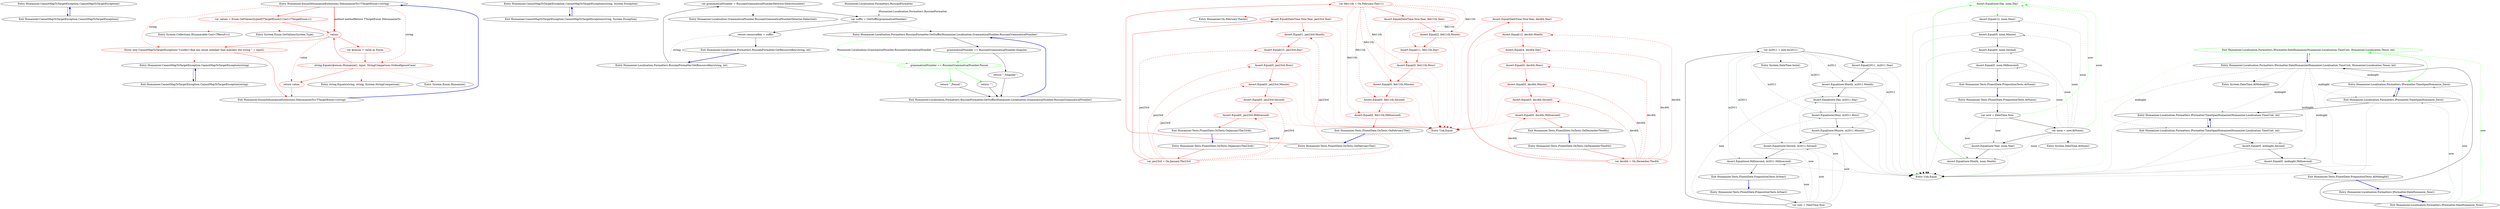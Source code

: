 digraph  {
m0_13 [label="Entry Humanizer.CannotMapToTargetException.CannotMapToTargetException()", span="36-36", cluster="Humanizer.CannotMapToTargetException.CannotMapToTargetException()", file="EnumDehumanizeExtensions.cs"];
m0_14 [label="Exit Humanizer.CannotMapToTargetException.CannotMapToTargetException()", span="36-36", cluster="Humanizer.CannotMapToTargetException.CannotMapToTargetException()", file="EnumDehumanizeExtensions.cs"];
m0_0 [label="Entry Humanizer.EnumDehumanizeExtensions.DehumanizeTo<TTargetEnum>(string)", span="15-15", cluster="Humanizer.EnumDehumanizeExtensions.DehumanizeTo<TTargetEnum>(string)", file="EnumDehumanizeExtensions.cs"];
m0_1 [label="var values = Enum.GetValues(typeof(TTargetEnum)).Cast<TTargetEnum>()", span="18-18", cluster="Humanizer.EnumDehumanizeExtensions.DehumanizeTo<TTargetEnum>(string)", color=red, community=0, file="EnumDehumanizeExtensions.cs"];
m0_4 [label="string.Equals(@enum.Humanize(), input, StringComparison.OrdinalIgnoreCase)", span="23-23", cluster="Humanizer.EnumDehumanizeExtensions.DehumanizeTo<TTargetEnum>(string)", color=red, community=0, file="EnumDehumanizeExtensions.cs"];
m0_6 [label="throw new CannotMapToTargetException(''Couldn't find any enum member that matches the string '' + input);", span="27-27", cluster="Humanizer.EnumDehumanizeExtensions.DehumanizeTo<TTargetEnum>(string)", color=red, community=0, file="EnumDehumanizeExtensions.cs"];
m0_2 [label=values, span="20-20", cluster="Humanizer.EnumDehumanizeExtensions.DehumanizeTo<TTargetEnum>(string)", color=red, community=0, file="EnumDehumanizeExtensions.cs"];
m0_3 [label="var @enum = value as Enum", span="22-22", cluster="Humanizer.EnumDehumanizeExtensions.DehumanizeTo<TTargetEnum>(string)", color=red, community=0, file="EnumDehumanizeExtensions.cs"];
m0_5 [label="return value;", span="24-24", cluster="Humanizer.EnumDehumanizeExtensions.DehumanizeTo<TTargetEnum>(string)", color=red, community=0, file="EnumDehumanizeExtensions.cs"];
m0_7 [label="Exit Humanizer.EnumDehumanizeExtensions.DehumanizeTo<TTargetEnum>(string)", span="15-15", cluster="Humanizer.EnumDehumanizeExtensions.DehumanizeTo<TTargetEnum>(string)", file="EnumDehumanizeExtensions.cs"];
m0_16 [label="Entry Humanizer.CannotMapToTargetException.CannotMapToTargetException(string, System.Exception)", span="45-45", cluster="Humanizer.CannotMapToTargetException.CannotMapToTargetException(string, System.Exception)", file="EnumDehumanizeExtensions.cs"];
m0_17 [label="Exit Humanizer.CannotMapToTargetException.CannotMapToTargetException(string, System.Exception)", span="45-45", cluster="Humanizer.CannotMapToTargetException.CannotMapToTargetException(string, System.Exception)", file="EnumDehumanizeExtensions.cs"];
m0_8 [label="Entry System.Enum.GetValues(System.Type)", span="0-0", cluster="System.Enum.GetValues(System.Type)", file="EnumDehumanizeExtensions.cs"];
m0_9 [label="Entry System.Collections.IEnumerable.Cast<TResult>()", span="0-0", cluster="System.Collections.IEnumerable.Cast<TResult>()", file="EnumDehumanizeExtensions.cs"];
m0_10 [label="Entry System.Enum.Humanize()", span="15-15", cluster="System.Enum.Humanize()", file="EnumDehumanizeExtensions.cs"];
m0_12 [label="Entry Humanizer.CannotMapToTargetException.CannotMapToTargetException(string)", span="40-40", cluster="Humanizer.CannotMapToTargetException.CannotMapToTargetException(string)", file="EnumDehumanizeExtensions.cs"];
m0_15 [label="Exit Humanizer.CannotMapToTargetException.CannotMapToTargetException(string)", span="40-40", cluster="Humanizer.CannotMapToTargetException.CannotMapToTargetException(string)", file="EnumDehumanizeExtensions.cs"];
m0_11 [label="Entry string.Equals(string, string, System.StringComparison)", span="0-0", cluster="string.Equals(string, string, System.StringComparison)", file="EnumDehumanizeExtensions.cs"];
m1_7 [label="Entry Humanizer.Localisation.GrammaticalNumber.RussianGrammaticalNumberDetector.Detect(int)", span="4-4", cluster="Humanizer.Localisation.GrammaticalNumber.RussianGrammaticalNumberDetector.Detect(int)", file="InTests.cs"];
m1_2 [label="Entry Humanizer.Localisation.Formatters.RussianFormatter.GetResourceKey(string, int)", span="11-11", cluster="Humanizer.Localisation.Formatters.RussianFormatter.GetResourceKey(string, int)", file="InTests.cs"];
m1_4 [label="var suffix = GetSuffix(grammaticalNumber)", span="14-14", cluster="Humanizer.Localisation.Formatters.RussianFormatter.GetResourceKey(string, int)", file="InTests.cs"];
m1_3 [label="var grammaticalNumber = RussianGrammaticalNumberDetector.Detect(number)", span="13-13", cluster="Humanizer.Localisation.Formatters.RussianFormatter.GetResourceKey(string, int)", file="InTests.cs"];
m1_5 [label="return resourceKey + suffix;", span="15-15", cluster="Humanizer.Localisation.Formatters.RussianFormatter.GetResourceKey(string, int)", file="InTests.cs"];
m1_6 [label="Exit Humanizer.Localisation.Formatters.RussianFormatter.GetResourceKey(string, int)", span="11-11", cluster="Humanizer.Localisation.Formatters.RussianFormatter.GetResourceKey(string, int)", file="InTests.cs"];
m1_8 [label="Entry Humanizer.Localisation.Formatters.RussianFormatter.GetSuffix(Humanizer.Localisation.GrammaticalNumber.RussianGrammaticalNumber)", span="18-18", cluster="Humanizer.Localisation.Formatters.RussianFormatter.GetSuffix(Humanizer.Localisation.GrammaticalNumber.RussianGrammaticalNumber)", file="InTests.cs"];
m1_11 [label="grammaticalNumber == RussianGrammaticalNumber.Paucal", span="22-22", cluster="Humanizer.Localisation.Formatters.RussianFormatter.GetSuffix(Humanizer.Localisation.GrammaticalNumber.RussianGrammaticalNumber)", color=green, community=0, file="InTests.cs"];
m1_9 [label="grammaticalNumber == RussianGrammaticalNumber.Singular", span="20-20", cluster="Humanizer.Localisation.Formatters.RussianFormatter.GetSuffix(Humanizer.Localisation.GrammaticalNumber.RussianGrammaticalNumber)", file="InTests.cs"];
m1_12 [label="return ''_Paucal'';", span="23-23", cluster="Humanizer.Localisation.Formatters.RussianFormatter.GetSuffix(Humanizer.Localisation.GrammaticalNumber.RussianGrammaticalNumber)", file="InTests.cs"];
m1_13 [label="return '''';", span="24-24", cluster="Humanizer.Localisation.Formatters.RussianFormatter.GetSuffix(Humanizer.Localisation.GrammaticalNumber.RussianGrammaticalNumber)", file="InTests.cs"];
m1_10 [label="return ''_Singular'';", span="21-21", cluster="Humanizer.Localisation.Formatters.RussianFormatter.GetSuffix(Humanizer.Localisation.GrammaticalNumber.RussianGrammaticalNumber)", file="InTests.cs"];
m1_14 [label="Exit Humanizer.Localisation.Formatters.RussianFormatter.GetSuffix(Humanizer.Localisation.GrammaticalNumber.RussianGrammaticalNumber)", span="18-18", cluster="Humanizer.Localisation.Formatters.RussianFormatter.GetSuffix(Humanizer.Localisation.GrammaticalNumber.RussianGrammaticalNumber)", file="InTests.cs"];
m1_15 [label="Humanizer.Localisation.Formatters.RussianFormatter", span="", file="InTests.cs"];
m4_31 [label="Entry Humanizer.On.February.The(int)", span="280-280", cluster="Humanizer.On.February.The(int)", file="OnTests.cs"];
m4_10 [label="Entry Unk.Equal", span="", cluster="Unk.Equal", file="OnTests.cs"];
m4_0 [label="Entry Humanizer.Tests.FluentDate.OnTests.OnJanuaryThe23rd()", span="8-8", cluster="Humanizer.Tests.FluentDate.OnTests.OnJanuaryThe23rd()", file="OnTests.cs"];
m4_1 [label="var jan23rd = On.January.The23rd", span="10-10", cluster="Humanizer.Tests.FluentDate.OnTests.OnJanuaryThe23rd()", color=red, community=0, file="OnTests.cs"];
m4_2 [label="Assert.Equal(DateTime.Now.Year, jan23rd.Year)", span="11-11", cluster="Humanizer.Tests.FluentDate.OnTests.OnJanuaryThe23rd()", color=red, community=0, file="OnTests.cs"];
m4_3 [label="Assert.Equal(1, jan23rd.Month)", span="12-12", cluster="Humanizer.Tests.FluentDate.OnTests.OnJanuaryThe23rd()", color=red, community=0, file="OnTests.cs"];
m4_4 [label="Assert.Equal(23, jan23rd.Day)", span="13-13", cluster="Humanizer.Tests.FluentDate.OnTests.OnJanuaryThe23rd()", color=red, community=0, file="OnTests.cs"];
m4_5 [label="Assert.Equal(0, jan23rd.Hour)", span="14-14", cluster="Humanizer.Tests.FluentDate.OnTests.OnJanuaryThe23rd()", color=red, community=0, file="OnTests.cs"];
m4_6 [label="Assert.Equal(0, jan23rd.Minute)", span="15-15", cluster="Humanizer.Tests.FluentDate.OnTests.OnJanuaryThe23rd()", color=red, community=0, file="OnTests.cs"];
m4_7 [label="Assert.Equal(0, jan23rd.Second)", span="16-16", cluster="Humanizer.Tests.FluentDate.OnTests.OnJanuaryThe23rd()", color=red, community=0, file="OnTests.cs"];
m4_8 [label="Assert.Equal(0, jan23rd.Millisecond)", span="17-17", cluster="Humanizer.Tests.FluentDate.OnTests.OnJanuaryThe23rd()", color=red, community=0, file="OnTests.cs"];
m4_9 [label="Exit Humanizer.Tests.FluentDate.OnTests.OnJanuaryThe23rd()", span="8-8", cluster="Humanizer.Tests.FluentDate.OnTests.OnJanuaryThe23rd()", file="OnTests.cs"];
m4_11 [label="Entry Humanizer.Tests.FluentDate.OnTests.OnDecemberThe4th()", span="21-21", cluster="Humanizer.Tests.FluentDate.OnTests.OnDecemberThe4th()", file="OnTests.cs"];
m4_12 [label="var dec4th = On.December.The4th", span="23-23", cluster="Humanizer.Tests.FluentDate.OnTests.OnDecemberThe4th()", color=red, community=0, file="OnTests.cs"];
m4_13 [label="Assert.Equal(DateTime.Now.Year, dec4th.Year)", span="24-24", cluster="Humanizer.Tests.FluentDate.OnTests.OnDecemberThe4th()", color=red, community=0, file="OnTests.cs"];
m4_14 [label="Assert.Equal(12, dec4th.Month)", span="25-25", cluster="Humanizer.Tests.FluentDate.OnTests.OnDecemberThe4th()", color=red, community=0, file="OnTests.cs"];
m4_15 [label="Assert.Equal(4, dec4th.Day)", span="26-26", cluster="Humanizer.Tests.FluentDate.OnTests.OnDecemberThe4th()", color=red, community=0, file="OnTests.cs"];
m4_16 [label="Assert.Equal(0, dec4th.Hour)", span="27-27", cluster="Humanizer.Tests.FluentDate.OnTests.OnDecemberThe4th()", color=red, community=0, file="OnTests.cs"];
m4_17 [label="Assert.Equal(0, dec4th.Minute)", span="28-28", cluster="Humanizer.Tests.FluentDate.OnTests.OnDecemberThe4th()", color=red, community=0, file="OnTests.cs"];
m4_18 [label="Assert.Equal(0, dec4th.Second)", span="29-29", cluster="Humanizer.Tests.FluentDate.OnTests.OnDecemberThe4th()", color=red, community=0, file="OnTests.cs"];
m4_19 [label="Assert.Equal(0, dec4th.Millisecond)", span="30-30", cluster="Humanizer.Tests.FluentDate.OnTests.OnDecemberThe4th()", color=red, community=0, file="OnTests.cs"];
m4_20 [label="Exit Humanizer.Tests.FluentDate.OnTests.OnDecemberThe4th()", span="21-21", cluster="Humanizer.Tests.FluentDate.OnTests.OnDecemberThe4th()", file="OnTests.cs"];
m4_21 [label="Entry Humanizer.Tests.FluentDate.OnTests.OnFebruaryThe()", span="34-34", cluster="Humanizer.Tests.FluentDate.OnTests.OnFebruaryThe()", file="OnTests.cs"];
m4_22 [label="var feb11th = On.February.The(11)", span="36-36", cluster="Humanizer.Tests.FluentDate.OnTests.OnFebruaryThe()", color=red, community=0, file="OnTests.cs"];
m4_23 [label="Assert.Equal(DateTime.Now.Year, feb11th.Year)", span="37-37", cluster="Humanizer.Tests.FluentDate.OnTests.OnFebruaryThe()", color=red, community=0, file="OnTests.cs"];
m4_24 [label="Assert.Equal(2, feb11th.Month)", span="38-38", cluster="Humanizer.Tests.FluentDate.OnTests.OnFebruaryThe()", color=red, community=0, file="OnTests.cs"];
m4_25 [label="Assert.Equal(11, feb11th.Day)", span="39-39", cluster="Humanizer.Tests.FluentDate.OnTests.OnFebruaryThe()", color=red, community=0, file="OnTests.cs"];
m4_26 [label="Assert.Equal(0, feb11th.Hour)", span="40-40", cluster="Humanizer.Tests.FluentDate.OnTests.OnFebruaryThe()", color=red, community=0, file="OnTests.cs"];
m4_27 [label="Assert.Equal(0, feb11th.Minute)", span="41-41", cluster="Humanizer.Tests.FluentDate.OnTests.OnFebruaryThe()", color=red, community=0, file="OnTests.cs"];
m4_28 [label="Assert.Equal(0, feb11th.Second)", span="42-42", cluster="Humanizer.Tests.FluentDate.OnTests.OnFebruaryThe()", color=red, community=0, file="OnTests.cs"];
m4_29 [label="Assert.Equal(0, feb11th.Millisecond)", span="43-43", cluster="Humanizer.Tests.FluentDate.OnTests.OnFebruaryThe()", color=red, community=0, file="OnTests.cs"];
m4_30 [label="Exit Humanizer.Tests.FluentDate.OnTests.OnFebruaryThe()", span="34-34", cluster="Humanizer.Tests.FluentDate.OnTests.OnFebruaryThe()", file="OnTests.cs"];
m5_36 [label="Entry System.DateTime.In(int)", span="36-36", cluster="System.DateTime.In(int)", file="PrepositionTests.cs"];
m5_25 [label="Entry Humanizer.Tests.FluentDate.PrepositionTests.InYear()", span="36-36", cluster="Humanizer.Tests.FluentDate.PrepositionTests.InYear()", file="PrepositionTests.cs"];
m5_29 [label="Assert.Equal(now.Month, in2011.Month)", span="41-41", cluster="Humanizer.Tests.FluentDate.PrepositionTests.InYear()", file="PrepositionTests.cs"];
m5_30 [label="Assert.Equal(now.Day, in2011.Day)", span="42-42", cluster="Humanizer.Tests.FluentDate.PrepositionTests.InYear()", file="PrepositionTests.cs"];
m5_31 [label="Assert.Equal(now.Hour, in2011.Hour)", span="43-43", cluster="Humanizer.Tests.FluentDate.PrepositionTests.InYear()", file="PrepositionTests.cs"];
m5_32 [label="Assert.Equal(now.Minute, in2011.Minute)", span="44-44", cluster="Humanizer.Tests.FluentDate.PrepositionTests.InYear()", file="PrepositionTests.cs"];
m5_33 [label="Assert.Equal(now.Second, in2011.Second)", span="45-45", cluster="Humanizer.Tests.FluentDate.PrepositionTests.InYear()", file="PrepositionTests.cs"];
m5_34 [label="Assert.Equal(now.Millisecond, in2011.Millisecond)", span="46-46", cluster="Humanizer.Tests.FluentDate.PrepositionTests.InYear()", file="PrepositionTests.cs"];
m5_28 [label="Assert.Equal(2011, in2011.Year)", span="40-40", cluster="Humanizer.Tests.FluentDate.PrepositionTests.InYear()", file="PrepositionTests.cs"];
m5_26 [label="var now = DateTime.Now", span="38-38", cluster="Humanizer.Tests.FluentDate.PrepositionTests.InYear()", file="PrepositionTests.cs"];
m5_27 [label="var in2011 = now.In(2011)", span="39-39", cluster="Humanizer.Tests.FluentDate.PrepositionTests.InYear()", file="PrepositionTests.cs"];
m5_35 [label="Exit Humanizer.Tests.FluentDate.PrepositionTests.InYear()", span="36-36", cluster="Humanizer.Tests.FluentDate.PrepositionTests.InYear()", file="PrepositionTests.cs"];
m5_0 [label="Entry Humanizer.Localisation.Formatters.IFormatter.DateHumanize_Now()", span="13-13", cluster="Humanizer.Localisation.Formatters.IFormatter.DateHumanize_Now()", file="PrepositionTests.cs"];
m5_3 [label="Exit Humanizer.Localisation.Formatters.IFormatter.DateHumanize(Humanizer.Localisation.TimeUnit, Humanizer.Localisation.Tense, int)", span="22-22", cluster="Humanizer.Localisation.Formatters.IFormatter.DateHumanize(Humanizer.Localisation.TimeUnit, Humanizer.Localisation.Tense, int)", color=green, community=0, file="PrepositionTests.cs"];
m5_1 [label="Exit Humanizer.Localisation.Formatters.IFormatter.DateHumanize_Now()", span="13-13", cluster="Humanizer.Localisation.Formatters.IFormatter.DateHumanize_Now()", file="PrepositionTests.cs"];
m5_2 [label="Entry Humanizer.Localisation.Formatters.IFormatter.DateHumanize(Humanizer.Localisation.TimeUnit, Humanizer.Localisation.Tense, int)", span="22-22", cluster="Humanizer.Localisation.Formatters.IFormatter.DateHumanize(Humanizer.Localisation.TimeUnit, Humanizer.Localisation.Tense, int)", file="PrepositionTests.cs"];
m5_4 [label="Entry Humanizer.Localisation.Formatters.IFormatter.TimeSpanHumanize_Zero()", span="28-28", cluster="Humanizer.Localisation.Formatters.IFormatter.TimeSpanHumanize_Zero()", file="PrepositionTests.cs"];
m5_5 [label="Exit Humanizer.Localisation.Formatters.IFormatter.TimeSpanHumanize_Zero()", span="28-28", cluster="Humanizer.Localisation.Formatters.IFormatter.TimeSpanHumanize_Zero()", file="PrepositionTests.cs"];
m5_6 [label="Entry Humanizer.Localisation.Formatters.IFormatter.TimeSpanHumanize(Humanizer.Localisation.TimeUnit, int)", span="36-36", cluster="Humanizer.Localisation.Formatters.IFormatter.TimeSpanHumanize(Humanizer.Localisation.TimeUnit, int)", file="PrepositionTests.cs"];
m5_7 [label="Exit Humanizer.Localisation.Formatters.IFormatter.TimeSpanHumanize(Humanizer.Localisation.TimeUnit, int)", span="36-36", cluster="Humanizer.Localisation.Formatters.IFormatter.TimeSpanHumanize(Humanizer.Localisation.TimeUnit, int)", file="PrepositionTests.cs"];
m5_8 [label="Assert.Equal(0, midnight.Second)", span="17-17", cluster="Humanizer.Tests.FluentDate.PrepositionTests.AtMidnight()", file="PrepositionTests.cs"];
m5_9 [label="Assert.Equal(0, midnight.Millisecond)", span="18-18", cluster="Humanizer.Tests.FluentDate.PrepositionTests.AtMidnight()", file="PrepositionTests.cs"];
m5_10 [label="Exit Humanizer.Tests.FluentDate.PrepositionTests.AtMidnight()", span="8-8", cluster="Humanizer.Tests.FluentDate.PrepositionTests.AtMidnight()", file="PrepositionTests.cs"];
m5_24 [label="Entry System.DateTime.AtNoon()", span="25-25", cluster="System.DateTime.AtNoon()", file="PrepositionTests.cs"];
m5_12 [label="Entry Unk.Equal", span="", cluster="Unk.Equal", file="PrepositionTests.cs"];
m5_13 [label="Entry Humanizer.Tests.FluentDate.PrepositionTests.AtNoon()", span="22-22", cluster="Humanizer.Tests.FluentDate.PrepositionTests.AtNoon()", file="PrepositionTests.cs"];
m5_18 [label="Assert.Equal(now.Day, noon.Day)", span="28-28", cluster="Humanizer.Tests.FluentDate.PrepositionTests.AtNoon()", color=green, community=0, file="PrepositionTests.cs"];
m5_14 [label="var now = DateTime.Now", span="24-24", cluster="Humanizer.Tests.FluentDate.PrepositionTests.AtNoon()", file="PrepositionTests.cs"];
m5_15 [label="var noon = now.AtNoon()", span="25-25", cluster="Humanizer.Tests.FluentDate.PrepositionTests.AtNoon()", file="PrepositionTests.cs"];
m5_17 [label="Assert.Equal(now.Month, noon.Month)", span="27-27", cluster="Humanizer.Tests.FluentDate.PrepositionTests.AtNoon()", file="PrepositionTests.cs"];
m5_19 [label="Assert.Equal(12, noon.Hour)", span="29-29", cluster="Humanizer.Tests.FluentDate.PrepositionTests.AtNoon()", file="PrepositionTests.cs"];
m5_16 [label="Assert.Equal(now.Year, noon.Year)", span="26-26", cluster="Humanizer.Tests.FluentDate.PrepositionTests.AtNoon()", file="PrepositionTests.cs"];
m5_20 [label="Assert.Equal(0, noon.Minute)", span="30-30", cluster="Humanizer.Tests.FluentDate.PrepositionTests.AtNoon()", file="PrepositionTests.cs"];
m5_21 [label="Assert.Equal(0, noon.Second)", span="31-31", cluster="Humanizer.Tests.FluentDate.PrepositionTests.AtNoon()", file="PrepositionTests.cs"];
m5_22 [label="Assert.Equal(0, noon.Millisecond)", span="32-32", cluster="Humanizer.Tests.FluentDate.PrepositionTests.AtNoon()", file="PrepositionTests.cs"];
m5_23 [label="Exit Humanizer.Tests.FluentDate.PrepositionTests.AtNoon()", span="22-22", cluster="Humanizer.Tests.FluentDate.PrepositionTests.AtNoon()", file="PrepositionTests.cs"];
m5_11 [label="Entry System.DateTime.AtMidnight()", span="15-15", cluster="System.DateTime.AtMidnight()", file="PrepositionTests.cs"];
m0_13 -> m0_14  [key=0, style=solid];
m0_14 -> m0_13  [key=0, style=bold, color=blue];
m0_0 -> m0_1  [key=0, style=solid, color=red];
m0_0 -> m0_4  [key=1, style=dashed, color=red, label=string];
m0_0 -> m0_6  [key=1, style=dashed, color=red, label=string];
m0_0 -> m0_2  [key=3, color=red, style=bold, label="method methodReturn TTargetEnum DehumanizeTo"];
m0_1 -> m0_2  [key=0, style=solid, color=red];
m0_1 -> m0_8  [key=2, style=dotted, color=red];
m0_1 -> m0_9  [key=2, style=dotted, color=red];
m0_4 -> m0_5  [key=0, style=solid, color=red];
m0_4 -> m0_2  [key=0, style=solid, color=red];
m0_4 -> m0_10  [key=2, style=dotted, color=red];
m0_4 -> m0_11  [key=2, style=dotted, color=red];
m0_6 -> m0_7  [key=0, style=solid, color=red];
m0_6 -> m0_12  [key=2, style=dotted, color=red];
m0_2 -> m0_3  [key=0, style=solid, color=red];
m0_2 -> m0_6  [key=0, style=solid, color=red];
m0_2 -> m0_5  [key=1, style=dashed, color=red, label=value];
m0_3 -> m0_4  [key=0, style=solid, color=red];
m0_5 -> m0_7  [key=0, style=solid, color=red];
m0_7 -> m0_0  [key=0, style=bold, color=blue];
m0_16 -> m0_17  [key=0, style=solid];
m0_17 -> m0_16  [key=0, style=bold, color=blue];
m0_12 -> m0_15  [key=0, style=solid];
m0_15 -> m0_12  [key=0, style=bold, color=blue];
m1_2 -> m1_3  [key=0, style=solid];
m1_2 -> m1_5  [key=1, style=dashed, color=darkseagreen4, label=string];
m1_4 -> m1_8  [key=2, style=dotted];
m1_4 -> m1_5  [key=0, style=solid];
m1_3 -> m1_4  [key=0, style=solid];
m1_3 -> m1_7  [key=2, style=dotted];
m1_5 -> m1_6  [key=0, style=solid];
m1_6 -> m1_2  [key=0, style=bold, color=blue];
m1_8 -> m1_11  [key=1, style=dashed, color=green, label="Humanizer.Localisation.GrammaticalNumber.RussianGrammaticalNumber"];
m1_8 -> m1_9  [key=0, style=solid];
m1_11 -> m1_12  [key=0, style=solid, color=green];
m1_11 -> m1_13  [key=0, style=solid, color=green];
m1_9 -> m1_11  [key=0, style=solid, color=green];
m1_9 -> m1_10  [key=0, style=solid];
m1_12 -> m1_14  [key=0, style=solid];
m1_13 -> m1_14  [key=0, style=solid];
m1_10 -> m1_14  [key=0, style=solid];
m1_14 -> m1_8  [key=0, style=bold, color=blue];
m1_15 -> m1_4  [key=1, style=dashed, color=darkseagreen4, label="Humanizer.Localisation.Formatters.RussianFormatter"];
m4_0 -> m4_1  [key=0, style=solid, color=red];
m4_1 -> m4_2  [key=0, style=solid, color=red];
m4_1 -> m4_3  [key=1, style=dashed, color=red, label=jan23rd];
m4_1 -> m4_4  [key=1, style=dashed, color=red, label=jan23rd];
m4_1 -> m4_5  [key=1, style=dashed, color=red, label=jan23rd];
m4_1 -> m4_6  [key=1, style=dashed, color=red, label=jan23rd];
m4_1 -> m4_7  [key=1, style=dashed, color=red, label=jan23rd];
m4_1 -> m4_8  [key=1, style=dashed, color=red, label=jan23rd];
m4_2 -> m4_3  [key=0, style=solid, color=red];
m4_2 -> m4_10  [key=2, style=dotted, color=red];
m4_3 -> m4_4  [key=0, style=solid, color=red];
m4_3 -> m4_10  [key=2, style=dotted, color=red];
m4_4 -> m4_5  [key=0, style=solid, color=red];
m4_4 -> m4_10  [key=2, style=dotted, color=red];
m4_5 -> m4_6  [key=0, style=solid, color=red];
m4_5 -> m4_10  [key=2, style=dotted, color=red];
m4_6 -> m4_7  [key=0, style=solid, color=red];
m4_6 -> m4_10  [key=2, style=dotted, color=red];
m4_7 -> m4_8  [key=0, style=solid, color=red];
m4_7 -> m4_10  [key=2, style=dotted, color=red];
m4_8 -> m4_9  [key=0, style=solid, color=red];
m4_8 -> m4_10  [key=2, style=dotted, color=red];
m4_9 -> m4_0  [key=0, style=bold, color=blue];
m4_11 -> m4_12  [key=0, style=solid, color=red];
m4_12 -> m4_13  [key=0, style=solid, color=red];
m4_12 -> m4_14  [key=1, style=dashed, color=red, label=dec4th];
m4_12 -> m4_15  [key=1, style=dashed, color=red, label=dec4th];
m4_12 -> m4_16  [key=1, style=dashed, color=red, label=dec4th];
m4_12 -> m4_17  [key=1, style=dashed, color=red, label=dec4th];
m4_12 -> m4_18  [key=1, style=dashed, color=red, label=dec4th];
m4_12 -> m4_19  [key=1, style=dashed, color=red, label=dec4th];
m4_13 -> m4_14  [key=0, style=solid, color=red];
m4_13 -> m4_10  [key=2, style=dotted, color=red];
m4_14 -> m4_15  [key=0, style=solid, color=red];
m4_14 -> m4_10  [key=2, style=dotted, color=red];
m4_15 -> m4_16  [key=0, style=solid, color=red];
m4_15 -> m4_10  [key=2, style=dotted, color=red];
m4_16 -> m4_17  [key=0, style=solid, color=red];
m4_16 -> m4_10  [key=2, style=dotted, color=red];
m4_17 -> m4_18  [key=0, style=solid, color=red];
m4_17 -> m4_10  [key=2, style=dotted, color=red];
m4_18 -> m4_19  [key=0, style=solid, color=red];
m4_18 -> m4_10  [key=2, style=dotted, color=red];
m4_19 -> m4_20  [key=0, style=solid, color=red];
m4_19 -> m4_10  [key=2, style=dotted, color=red];
m4_20 -> m4_11  [key=0, style=bold, color=blue];
m4_21 -> m4_22  [key=0, style=solid, color=red];
m4_22 -> m4_23  [key=0, style=solid, color=red];
m4_22 -> m4_31  [key=2, style=dotted, color=red];
m4_22 -> m4_24  [key=1, style=dashed, color=red, label=feb11th];
m4_22 -> m4_25  [key=1, style=dashed, color=red, label=feb11th];
m4_22 -> m4_26  [key=1, style=dashed, color=red, label=feb11th];
m4_22 -> m4_27  [key=1, style=dashed, color=red, label=feb11th];
m4_22 -> m4_28  [key=1, style=dashed, color=red, label=feb11th];
m4_22 -> m4_29  [key=1, style=dashed, color=red, label=feb11th];
m4_23 -> m4_24  [key=0, style=solid, color=red];
m4_23 -> m4_10  [key=2, style=dotted, color=red];
m4_24 -> m4_25  [key=0, style=solid, color=red];
m4_24 -> m4_10  [key=2, style=dotted, color=red];
m4_25 -> m4_26  [key=0, style=solid, color=red];
m4_25 -> m4_10  [key=2, style=dotted, color=red];
m4_26 -> m4_27  [key=0, style=solid, color=red];
m4_26 -> m4_10  [key=2, style=dotted, color=red];
m4_27 -> m4_28  [key=0, style=solid, color=red];
m4_27 -> m4_10  [key=2, style=dotted, color=red];
m4_28 -> m4_29  [key=0, style=solid, color=red];
m4_28 -> m4_10  [key=2, style=dotted, color=red];
m4_29 -> m4_30  [key=0, style=solid, color=red];
m4_29 -> m4_10  [key=2, style=dotted, color=red];
m4_30 -> m4_21  [key=0, style=bold, color=blue];
m5_25 -> m5_26  [key=0, style=solid];
m5_29 -> m5_12  [key=2, style=dotted];
m5_29 -> m5_30  [key=0, style=solid];
m5_30 -> m5_12  [key=2, style=dotted];
m5_30 -> m5_31  [key=0, style=solid];
m5_31 -> m5_12  [key=2, style=dotted];
m5_31 -> m5_32  [key=0, style=solid];
m5_32 -> m5_12  [key=2, style=dotted];
m5_32 -> m5_33  [key=0, style=solid];
m5_33 -> m5_12  [key=2, style=dotted];
m5_33 -> m5_34  [key=0, style=solid];
m5_34 -> m5_12  [key=2, style=dotted];
m5_34 -> m5_35  [key=0, style=solid];
m5_28 -> m5_12  [key=2, style=dotted];
m5_28 -> m5_29  [key=0, style=solid];
m5_26 -> m5_29  [key=1, style=dashed, color=darkseagreen4, label=now];
m5_26 -> m5_30  [key=1, style=dashed, color=darkseagreen4, label=now];
m5_26 -> m5_31  [key=1, style=dashed, color=darkseagreen4, label=now];
m5_26 -> m5_32  [key=1, style=dashed, color=darkseagreen4, label=now];
m5_26 -> m5_33  [key=1, style=dashed, color=darkseagreen4, label=now];
m5_26 -> m5_34  [key=1, style=dashed, color=darkseagreen4, label=now];
m5_26 -> m5_27  [key=0, style=solid];
m5_27 -> m5_29  [key=1, style=dashed, color=darkseagreen4, label=in2011];
m5_27 -> m5_30  [key=1, style=dashed, color=darkseagreen4, label=in2011];
m5_27 -> m5_31  [key=1, style=dashed, color=darkseagreen4, label=in2011];
m5_27 -> m5_32  [key=1, style=dashed, color=darkseagreen4, label=in2011];
m5_27 -> m5_33  [key=1, style=dashed, color=darkseagreen4, label=in2011];
m5_27 -> m5_34  [key=1, style=dashed, color=darkseagreen4, label=in2011];
m5_27 -> m5_28  [key=0, style=solid];
m5_27 -> m5_36  [key=2, style=dotted];
m5_35 -> m5_25  [key=0, style=bold, color=blue];
m5_0 -> m5_1  [key=0, style=solid];
m5_3 -> m5_4  [key=0, style=solid, color=green];
m5_3 -> m5_12  [key=2, style=dotted, color=green];
m5_3 -> m5_2  [key=0, style=bold, color=blue];
m5_1 -> m5_3  [key=1, style=dashed, color=green, label=now];
m5_1 -> m5_2  [key=0, style=solid];
m5_1 -> m5_4  [key=1, style=dashed, color=darkseagreen4, label=now];
m5_1 -> m5_5  [key=1, style=dashed, color=darkseagreen4, label=now];
m5_1 -> m5_0  [key=0, style=bold, color=blue];
m5_2 -> m5_3  [key=0, style=solid, color=green];
m5_2 -> m5_11  [key=2, style=dotted];
m5_2 -> m5_4  [key=1, style=dashed, color=darkseagreen4, label=midnight];
m5_2 -> m5_5  [key=1, style=dashed, color=darkseagreen4, label=midnight];
m5_2 -> m5_6  [key=1, style=dashed, color=darkseagreen4, label=midnight];
m5_2 -> m5_7  [key=1, style=dashed, color=darkseagreen4, label=midnight];
m5_2 -> m5_8  [key=1, style=dashed, color=darkseagreen4, label=midnight];
m5_2 -> m5_9  [key=1, style=dashed, color=darkseagreen4, label=midnight];
m5_4 -> m5_5  [key=0, style=solid];
m5_4 -> m5_12  [key=2, style=dotted];
m5_5 -> m5_12  [key=2, style=dotted];
m5_5 -> m5_6  [key=0, style=solid];
m5_5 -> m5_4  [key=0, style=bold, color=blue];
m5_6 -> m5_12  [key=2, style=dotted];
m5_6 -> m5_7  [key=0, style=solid];
m5_7 -> m5_12  [key=2, style=dotted];
m5_7 -> m5_8  [key=0, style=solid];
m5_7 -> m5_6  [key=0, style=bold, color=blue];
m5_8 -> m5_12  [key=2, style=dotted];
m5_8 -> m5_9  [key=0, style=solid];
m5_9 -> m5_12  [key=2, style=dotted];
m5_9 -> m5_10  [key=0, style=solid];
m5_10 -> m5_0  [key=0, style=bold, color=blue];
m5_13 -> m5_14  [key=0, style=solid];
m5_18 -> m5_19  [key=0, style=solid, color=green];
m5_18 -> m5_12  [key=2, style=dotted, color=green];
m5_14 -> m5_18  [key=1, style=dashed, color=green, label=now];
m5_14 -> m5_15  [key=0, style=solid];
m5_14 -> m5_16  [key=1, style=dashed, color=darkseagreen4, label=now];
m5_14 -> m5_17  [key=1, style=dashed, color=darkseagreen4, label=now];
m5_15 -> m5_18  [key=1, style=dashed, color=green, label=noon];
m5_15 -> m5_16  [key=0, style=solid];
m5_15 -> m5_24  [key=2, style=dotted];
m5_15 -> m5_17  [key=1, style=dashed, color=darkseagreen4, label=noon];
m5_15 -> m5_19  [key=1, style=dashed, color=darkseagreen4, label=noon];
m5_15 -> m5_20  [key=1, style=dashed, color=darkseagreen4, label=noon];
m5_15 -> m5_21  [key=1, style=dashed, color=darkseagreen4, label=noon];
m5_15 -> m5_22  [key=1, style=dashed, color=darkseagreen4, label=noon];
m5_17 -> m5_18  [key=0, style=solid, color=green];
m5_17 -> m5_12  [key=2, style=dotted];
m5_19 -> m5_12  [key=2, style=dotted];
m5_19 -> m5_20  [key=0, style=solid];
m5_16 -> m5_12  [key=2, style=dotted];
m5_16 -> m5_17  [key=0, style=solid];
m5_20 -> m5_12  [key=2, style=dotted];
m5_20 -> m5_21  [key=0, style=solid];
m5_21 -> m5_12  [key=2, style=dotted];
m5_21 -> m5_22  [key=0, style=solid];
m5_22 -> m5_12  [key=2, style=dotted];
m5_22 -> m5_23  [key=0, style=solid];
m5_23 -> m5_13  [key=0, style=bold, color=blue];
}
